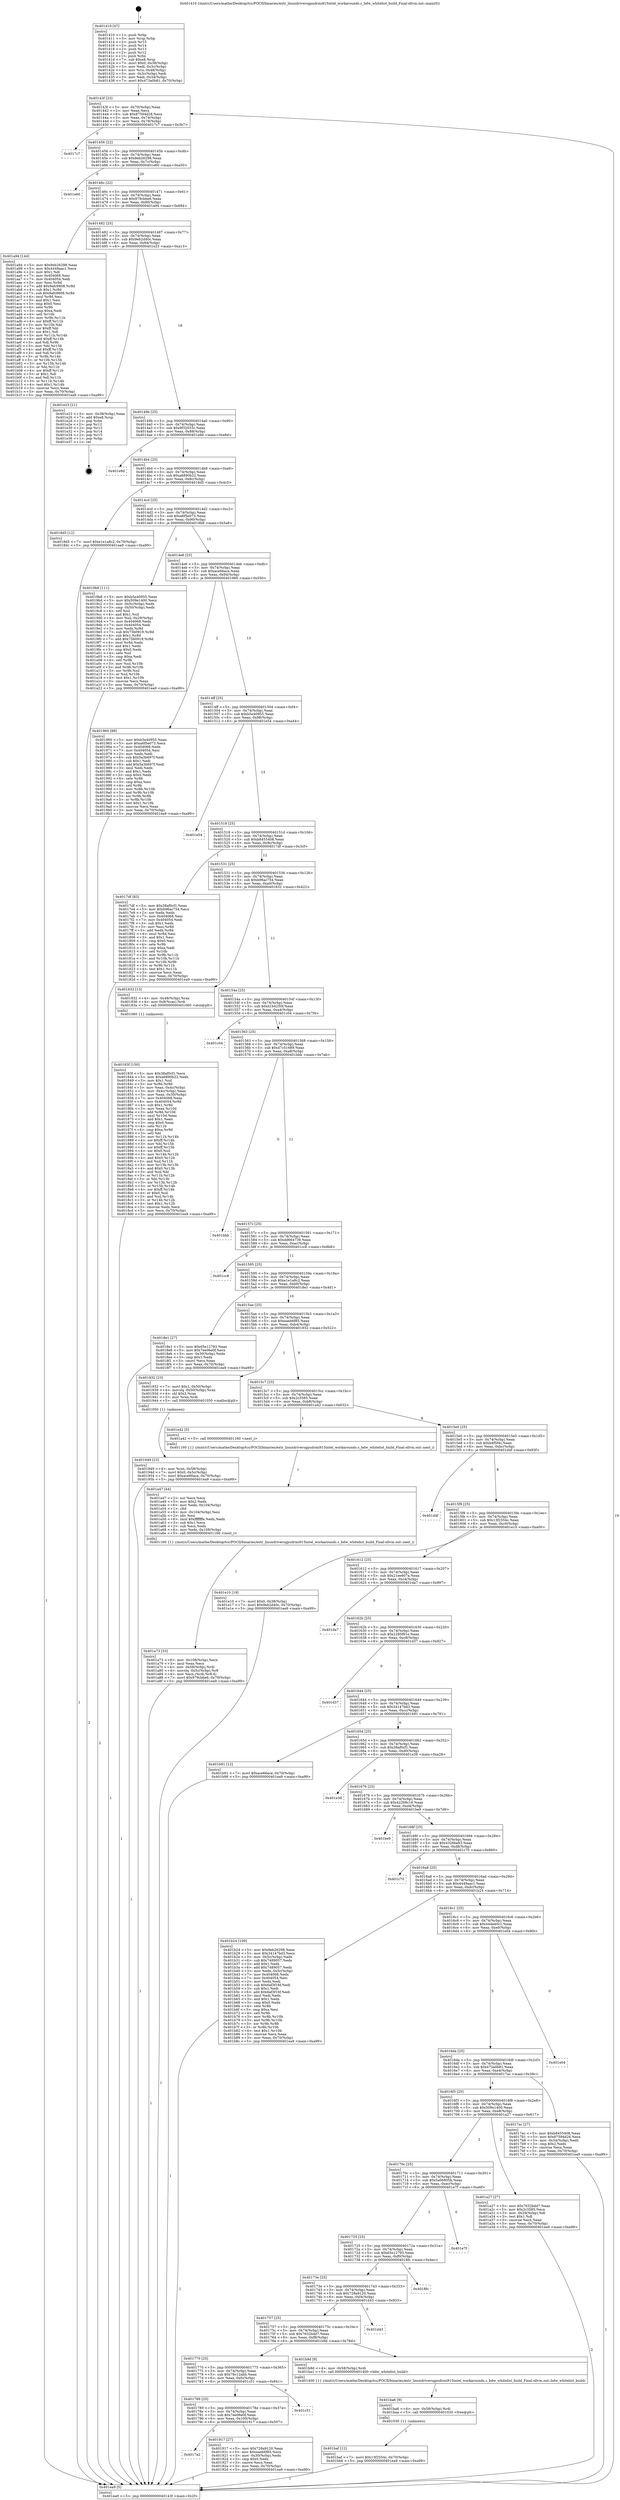 digraph "0x401410" {
  label = "0x401410 (/mnt/c/Users/mathe/Desktop/tcc/POCII/binaries/extr_linuxdriversgpudrmi915intel_workarounds.c_bdw_whitelist_build_Final-ollvm.out::main(0))"
  labelloc = "t"
  node[shape=record]

  Entry [label="",width=0.3,height=0.3,shape=circle,fillcolor=black,style=filled]
  "0x40143f" [label="{
     0x40143f [23]\l
     | [instrs]\l
     &nbsp;&nbsp;0x40143f \<+3\>: mov -0x70(%rbp),%eax\l
     &nbsp;&nbsp;0x401442 \<+2\>: mov %eax,%ecx\l
     &nbsp;&nbsp;0x401444 \<+6\>: sub $0x87594d28,%ecx\l
     &nbsp;&nbsp;0x40144a \<+3\>: mov %eax,-0x74(%rbp)\l
     &nbsp;&nbsp;0x40144d \<+3\>: mov %ecx,-0x78(%rbp)\l
     &nbsp;&nbsp;0x401450 \<+6\>: je 00000000004017c7 \<main+0x3b7\>\l
  }"]
  "0x4017c7" [label="{
     0x4017c7\l
  }", style=dashed]
  "0x401456" [label="{
     0x401456 [22]\l
     | [instrs]\l
     &nbsp;&nbsp;0x401456 \<+5\>: jmp 000000000040145b \<main+0x4b\>\l
     &nbsp;&nbsp;0x40145b \<+3\>: mov -0x74(%rbp),%eax\l
     &nbsp;&nbsp;0x40145e \<+5\>: sub $0x8eb26298,%eax\l
     &nbsp;&nbsp;0x401463 \<+3\>: mov %eax,-0x7c(%rbp)\l
     &nbsp;&nbsp;0x401466 \<+6\>: je 0000000000401e60 \<main+0xa50\>\l
  }"]
  Exit [label="",width=0.3,height=0.3,shape=circle,fillcolor=black,style=filled,peripheries=2]
  "0x401e60" [label="{
     0x401e60\l
  }", style=dashed]
  "0x40146c" [label="{
     0x40146c [22]\l
     | [instrs]\l
     &nbsp;&nbsp;0x40146c \<+5\>: jmp 0000000000401471 \<main+0x61\>\l
     &nbsp;&nbsp;0x401471 \<+3\>: mov -0x74(%rbp),%eax\l
     &nbsp;&nbsp;0x401474 \<+5\>: sub $0x979cbbe6,%eax\l
     &nbsp;&nbsp;0x401479 \<+3\>: mov %eax,-0x80(%rbp)\l
     &nbsp;&nbsp;0x40147c \<+6\>: je 0000000000401a94 \<main+0x684\>\l
  }"]
  "0x401baf" [label="{
     0x401baf [12]\l
     | [instrs]\l
     &nbsp;&nbsp;0x401baf \<+7\>: movl $0x13f2554c,-0x70(%rbp)\l
     &nbsp;&nbsp;0x401bb6 \<+5\>: jmp 0000000000401ea9 \<main+0xa99\>\l
  }"]
  "0x401a94" [label="{
     0x401a94 [144]\l
     | [instrs]\l
     &nbsp;&nbsp;0x401a94 \<+5\>: mov $0x8eb26298,%eax\l
     &nbsp;&nbsp;0x401a99 \<+5\>: mov $0x4449aac1,%ecx\l
     &nbsp;&nbsp;0x401a9e \<+2\>: mov $0x1,%dl\l
     &nbsp;&nbsp;0x401aa0 \<+7\>: mov 0x404068,%esi\l
     &nbsp;&nbsp;0x401aa7 \<+7\>: mov 0x404054,%edi\l
     &nbsp;&nbsp;0x401aae \<+3\>: mov %esi,%r8d\l
     &nbsp;&nbsp;0x401ab1 \<+7\>: add $0x9afc9808,%r8d\l
     &nbsp;&nbsp;0x401ab8 \<+4\>: sub $0x1,%r8d\l
     &nbsp;&nbsp;0x401abc \<+7\>: sub $0x9afc9808,%r8d\l
     &nbsp;&nbsp;0x401ac3 \<+4\>: imul %r8d,%esi\l
     &nbsp;&nbsp;0x401ac7 \<+3\>: and $0x1,%esi\l
     &nbsp;&nbsp;0x401aca \<+3\>: cmp $0x0,%esi\l
     &nbsp;&nbsp;0x401acd \<+4\>: sete %r9b\l
     &nbsp;&nbsp;0x401ad1 \<+3\>: cmp $0xa,%edi\l
     &nbsp;&nbsp;0x401ad4 \<+4\>: setl %r10b\l
     &nbsp;&nbsp;0x401ad8 \<+3\>: mov %r9b,%r11b\l
     &nbsp;&nbsp;0x401adb \<+4\>: xor $0xff,%r11b\l
     &nbsp;&nbsp;0x401adf \<+3\>: mov %r10b,%bl\l
     &nbsp;&nbsp;0x401ae2 \<+3\>: xor $0xff,%bl\l
     &nbsp;&nbsp;0x401ae5 \<+3\>: xor $0x1,%dl\l
     &nbsp;&nbsp;0x401ae8 \<+3\>: mov %r11b,%r14b\l
     &nbsp;&nbsp;0x401aeb \<+4\>: and $0xff,%r14b\l
     &nbsp;&nbsp;0x401aef \<+3\>: and %dl,%r9b\l
     &nbsp;&nbsp;0x401af2 \<+3\>: mov %bl,%r15b\l
     &nbsp;&nbsp;0x401af5 \<+4\>: and $0xff,%r15b\l
     &nbsp;&nbsp;0x401af9 \<+3\>: and %dl,%r10b\l
     &nbsp;&nbsp;0x401afc \<+3\>: or %r9b,%r14b\l
     &nbsp;&nbsp;0x401aff \<+3\>: or %r10b,%r15b\l
     &nbsp;&nbsp;0x401b02 \<+3\>: xor %r15b,%r14b\l
     &nbsp;&nbsp;0x401b05 \<+3\>: or %bl,%r11b\l
     &nbsp;&nbsp;0x401b08 \<+4\>: xor $0xff,%r11b\l
     &nbsp;&nbsp;0x401b0c \<+3\>: or $0x1,%dl\l
     &nbsp;&nbsp;0x401b0f \<+3\>: and %dl,%r11b\l
     &nbsp;&nbsp;0x401b12 \<+3\>: or %r11b,%r14b\l
     &nbsp;&nbsp;0x401b15 \<+4\>: test $0x1,%r14b\l
     &nbsp;&nbsp;0x401b19 \<+3\>: cmovne %ecx,%eax\l
     &nbsp;&nbsp;0x401b1c \<+3\>: mov %eax,-0x70(%rbp)\l
     &nbsp;&nbsp;0x401b1f \<+5\>: jmp 0000000000401ea9 \<main+0xa99\>\l
  }"]
  "0x401482" [label="{
     0x401482 [25]\l
     | [instrs]\l
     &nbsp;&nbsp;0x401482 \<+5\>: jmp 0000000000401487 \<main+0x77\>\l
     &nbsp;&nbsp;0x401487 \<+3\>: mov -0x74(%rbp),%eax\l
     &nbsp;&nbsp;0x40148a \<+5\>: sub $0x9eb2d40c,%eax\l
     &nbsp;&nbsp;0x40148f \<+6\>: mov %eax,-0x84(%rbp)\l
     &nbsp;&nbsp;0x401495 \<+6\>: je 0000000000401e23 \<main+0xa13\>\l
  }"]
  "0x401ba6" [label="{
     0x401ba6 [9]\l
     | [instrs]\l
     &nbsp;&nbsp;0x401ba6 \<+4\>: mov -0x58(%rbp),%rdi\l
     &nbsp;&nbsp;0x401baa \<+5\>: call 0000000000401030 \<free@plt\>\l
     | [calls]\l
     &nbsp;&nbsp;0x401030 \{1\} (unknown)\l
  }"]
  "0x401e23" [label="{
     0x401e23 [21]\l
     | [instrs]\l
     &nbsp;&nbsp;0x401e23 \<+3\>: mov -0x38(%rbp),%eax\l
     &nbsp;&nbsp;0x401e26 \<+7\>: add $0xe8,%rsp\l
     &nbsp;&nbsp;0x401e2d \<+1\>: pop %rbx\l
     &nbsp;&nbsp;0x401e2e \<+2\>: pop %r12\l
     &nbsp;&nbsp;0x401e30 \<+2\>: pop %r13\l
     &nbsp;&nbsp;0x401e32 \<+2\>: pop %r14\l
     &nbsp;&nbsp;0x401e34 \<+2\>: pop %r15\l
     &nbsp;&nbsp;0x401e36 \<+1\>: pop %rbp\l
     &nbsp;&nbsp;0x401e37 \<+1\>: ret\l
  }"]
  "0x40149b" [label="{
     0x40149b [25]\l
     | [instrs]\l
     &nbsp;&nbsp;0x40149b \<+5\>: jmp 00000000004014a0 \<main+0x90\>\l
     &nbsp;&nbsp;0x4014a0 \<+3\>: mov -0x74(%rbp),%eax\l
     &nbsp;&nbsp;0x4014a3 \<+5\>: sub $0x9f32033c,%eax\l
     &nbsp;&nbsp;0x4014a8 \<+6\>: mov %eax,-0x88(%rbp)\l
     &nbsp;&nbsp;0x4014ae \<+6\>: je 0000000000401e9d \<main+0xa8d\>\l
  }"]
  "0x401a73" [label="{
     0x401a73 [33]\l
     | [instrs]\l
     &nbsp;&nbsp;0x401a73 \<+6\>: mov -0x108(%rbp),%ecx\l
     &nbsp;&nbsp;0x401a79 \<+3\>: imul %eax,%ecx\l
     &nbsp;&nbsp;0x401a7c \<+4\>: mov -0x58(%rbp),%rdi\l
     &nbsp;&nbsp;0x401a80 \<+4\>: movslq -0x5c(%rbp),%r8\l
     &nbsp;&nbsp;0x401a84 \<+4\>: mov %ecx,(%rdi,%r8,4)\l
     &nbsp;&nbsp;0x401a88 \<+7\>: movl $0x979cbbe6,-0x70(%rbp)\l
     &nbsp;&nbsp;0x401a8f \<+5\>: jmp 0000000000401ea9 \<main+0xa99\>\l
  }"]
  "0x401e9d" [label="{
     0x401e9d\l
  }", style=dashed]
  "0x4014b4" [label="{
     0x4014b4 [25]\l
     | [instrs]\l
     &nbsp;&nbsp;0x4014b4 \<+5\>: jmp 00000000004014b9 \<main+0xa9\>\l
     &nbsp;&nbsp;0x4014b9 \<+3\>: mov -0x74(%rbp),%eax\l
     &nbsp;&nbsp;0x4014bc \<+5\>: sub $0xa6890b22,%eax\l
     &nbsp;&nbsp;0x4014c1 \<+6\>: mov %eax,-0x8c(%rbp)\l
     &nbsp;&nbsp;0x4014c7 \<+6\>: je 00000000004018d5 \<main+0x4c5\>\l
  }"]
  "0x401a47" [label="{
     0x401a47 [44]\l
     | [instrs]\l
     &nbsp;&nbsp;0x401a47 \<+2\>: xor %ecx,%ecx\l
     &nbsp;&nbsp;0x401a49 \<+5\>: mov $0x2,%edx\l
     &nbsp;&nbsp;0x401a4e \<+6\>: mov %edx,-0x104(%rbp)\l
     &nbsp;&nbsp;0x401a54 \<+1\>: cltd\l
     &nbsp;&nbsp;0x401a55 \<+6\>: mov -0x104(%rbp),%esi\l
     &nbsp;&nbsp;0x401a5b \<+2\>: idiv %esi\l
     &nbsp;&nbsp;0x401a5d \<+6\>: imul $0xfffffffe,%edx,%edx\l
     &nbsp;&nbsp;0x401a63 \<+3\>: sub $0x1,%ecx\l
     &nbsp;&nbsp;0x401a66 \<+2\>: sub %ecx,%edx\l
     &nbsp;&nbsp;0x401a68 \<+6\>: mov %edx,-0x108(%rbp)\l
     &nbsp;&nbsp;0x401a6e \<+5\>: call 0000000000401160 \<next_i\>\l
     | [calls]\l
     &nbsp;&nbsp;0x401160 \{1\} (/mnt/c/Users/mathe/Desktop/tcc/POCII/binaries/extr_linuxdriversgpudrmi915intel_workarounds.c_bdw_whitelist_build_Final-ollvm.out::next_i)\l
  }"]
  "0x4018d5" [label="{
     0x4018d5 [12]\l
     | [instrs]\l
     &nbsp;&nbsp;0x4018d5 \<+7\>: movl $0xe1e1a8c2,-0x70(%rbp)\l
     &nbsp;&nbsp;0x4018dc \<+5\>: jmp 0000000000401ea9 \<main+0xa99\>\l
  }"]
  "0x4014cd" [label="{
     0x4014cd [25]\l
     | [instrs]\l
     &nbsp;&nbsp;0x4014cd \<+5\>: jmp 00000000004014d2 \<main+0xc2\>\l
     &nbsp;&nbsp;0x4014d2 \<+3\>: mov -0x74(%rbp),%eax\l
     &nbsp;&nbsp;0x4014d5 \<+5\>: sub $0xa6f5e073,%eax\l
     &nbsp;&nbsp;0x4014da \<+6\>: mov %eax,-0x90(%rbp)\l
     &nbsp;&nbsp;0x4014e0 \<+6\>: je 00000000004019b8 \<main+0x5a8\>\l
  }"]
  "0x401949" [label="{
     0x401949 [23]\l
     | [instrs]\l
     &nbsp;&nbsp;0x401949 \<+4\>: mov %rax,-0x58(%rbp)\l
     &nbsp;&nbsp;0x40194d \<+7\>: movl $0x0,-0x5c(%rbp)\l
     &nbsp;&nbsp;0x401954 \<+7\>: movl $0xace66ace,-0x70(%rbp)\l
     &nbsp;&nbsp;0x40195b \<+5\>: jmp 0000000000401ea9 \<main+0xa99\>\l
  }"]
  "0x4019b8" [label="{
     0x4019b8 [111]\l
     | [instrs]\l
     &nbsp;&nbsp;0x4019b8 \<+5\>: mov $0xb5e40955,%eax\l
     &nbsp;&nbsp;0x4019bd \<+5\>: mov $0x509e1400,%ecx\l
     &nbsp;&nbsp;0x4019c2 \<+3\>: mov -0x5c(%rbp),%edx\l
     &nbsp;&nbsp;0x4019c5 \<+3\>: cmp -0x50(%rbp),%edx\l
     &nbsp;&nbsp;0x4019c8 \<+4\>: setl %sil\l
     &nbsp;&nbsp;0x4019cc \<+4\>: and $0x1,%sil\l
     &nbsp;&nbsp;0x4019d0 \<+4\>: mov %sil,-0x29(%rbp)\l
     &nbsp;&nbsp;0x4019d4 \<+7\>: mov 0x404068,%edx\l
     &nbsp;&nbsp;0x4019db \<+7\>: mov 0x404054,%edi\l
     &nbsp;&nbsp;0x4019e2 \<+3\>: mov %edx,%r8d\l
     &nbsp;&nbsp;0x4019e5 \<+7\>: sub $0x75b0919,%r8d\l
     &nbsp;&nbsp;0x4019ec \<+4\>: sub $0x1,%r8d\l
     &nbsp;&nbsp;0x4019f0 \<+7\>: add $0x75b0919,%r8d\l
     &nbsp;&nbsp;0x4019f7 \<+4\>: imul %r8d,%edx\l
     &nbsp;&nbsp;0x4019fb \<+3\>: and $0x1,%edx\l
     &nbsp;&nbsp;0x4019fe \<+3\>: cmp $0x0,%edx\l
     &nbsp;&nbsp;0x401a01 \<+4\>: sete %sil\l
     &nbsp;&nbsp;0x401a05 \<+3\>: cmp $0xa,%edi\l
     &nbsp;&nbsp;0x401a08 \<+4\>: setl %r9b\l
     &nbsp;&nbsp;0x401a0c \<+3\>: mov %sil,%r10b\l
     &nbsp;&nbsp;0x401a0f \<+3\>: and %r9b,%r10b\l
     &nbsp;&nbsp;0x401a12 \<+3\>: xor %r9b,%sil\l
     &nbsp;&nbsp;0x401a15 \<+3\>: or %sil,%r10b\l
     &nbsp;&nbsp;0x401a18 \<+4\>: test $0x1,%r10b\l
     &nbsp;&nbsp;0x401a1c \<+3\>: cmovne %ecx,%eax\l
     &nbsp;&nbsp;0x401a1f \<+3\>: mov %eax,-0x70(%rbp)\l
     &nbsp;&nbsp;0x401a22 \<+5\>: jmp 0000000000401ea9 \<main+0xa99\>\l
  }"]
  "0x4014e6" [label="{
     0x4014e6 [25]\l
     | [instrs]\l
     &nbsp;&nbsp;0x4014e6 \<+5\>: jmp 00000000004014eb \<main+0xdb\>\l
     &nbsp;&nbsp;0x4014eb \<+3\>: mov -0x74(%rbp),%eax\l
     &nbsp;&nbsp;0x4014ee \<+5\>: sub $0xace66ace,%eax\l
     &nbsp;&nbsp;0x4014f3 \<+6\>: mov %eax,-0x94(%rbp)\l
     &nbsp;&nbsp;0x4014f9 \<+6\>: je 0000000000401960 \<main+0x550\>\l
  }"]
  "0x4017a2" [label="{
     0x4017a2\l
  }", style=dashed]
  "0x401960" [label="{
     0x401960 [88]\l
     | [instrs]\l
     &nbsp;&nbsp;0x401960 \<+5\>: mov $0xb5e40955,%eax\l
     &nbsp;&nbsp;0x401965 \<+5\>: mov $0xa6f5e073,%ecx\l
     &nbsp;&nbsp;0x40196a \<+7\>: mov 0x404068,%edx\l
     &nbsp;&nbsp;0x401971 \<+7\>: mov 0x404054,%esi\l
     &nbsp;&nbsp;0x401978 \<+2\>: mov %edx,%edi\l
     &nbsp;&nbsp;0x40197a \<+6\>: sub $0x5a3b697f,%edi\l
     &nbsp;&nbsp;0x401980 \<+3\>: sub $0x1,%edi\l
     &nbsp;&nbsp;0x401983 \<+6\>: add $0x5a3b697f,%edi\l
     &nbsp;&nbsp;0x401989 \<+3\>: imul %edi,%edx\l
     &nbsp;&nbsp;0x40198c \<+3\>: and $0x1,%edx\l
     &nbsp;&nbsp;0x40198f \<+3\>: cmp $0x0,%edx\l
     &nbsp;&nbsp;0x401992 \<+4\>: sete %r8b\l
     &nbsp;&nbsp;0x401996 \<+3\>: cmp $0xa,%esi\l
     &nbsp;&nbsp;0x401999 \<+4\>: setl %r9b\l
     &nbsp;&nbsp;0x40199d \<+3\>: mov %r8b,%r10b\l
     &nbsp;&nbsp;0x4019a0 \<+3\>: and %r9b,%r10b\l
     &nbsp;&nbsp;0x4019a3 \<+3\>: xor %r9b,%r8b\l
     &nbsp;&nbsp;0x4019a6 \<+3\>: or %r8b,%r10b\l
     &nbsp;&nbsp;0x4019a9 \<+4\>: test $0x1,%r10b\l
     &nbsp;&nbsp;0x4019ad \<+3\>: cmovne %ecx,%eax\l
     &nbsp;&nbsp;0x4019b0 \<+3\>: mov %eax,-0x70(%rbp)\l
     &nbsp;&nbsp;0x4019b3 \<+5\>: jmp 0000000000401ea9 \<main+0xa99\>\l
  }"]
  "0x4014ff" [label="{
     0x4014ff [25]\l
     | [instrs]\l
     &nbsp;&nbsp;0x4014ff \<+5\>: jmp 0000000000401504 \<main+0xf4\>\l
     &nbsp;&nbsp;0x401504 \<+3\>: mov -0x74(%rbp),%eax\l
     &nbsp;&nbsp;0x401507 \<+5\>: sub $0xb5e40955,%eax\l
     &nbsp;&nbsp;0x40150c \<+6\>: mov %eax,-0x98(%rbp)\l
     &nbsp;&nbsp;0x401512 \<+6\>: je 0000000000401e54 \<main+0xa44\>\l
  }"]
  "0x401917" [label="{
     0x401917 [27]\l
     | [instrs]\l
     &nbsp;&nbsp;0x401917 \<+5\>: mov $0x728a9120,%eax\l
     &nbsp;&nbsp;0x40191c \<+5\>: mov $0xeaeb6f85,%ecx\l
     &nbsp;&nbsp;0x401921 \<+3\>: mov -0x30(%rbp),%edx\l
     &nbsp;&nbsp;0x401924 \<+3\>: cmp $0x0,%edx\l
     &nbsp;&nbsp;0x401927 \<+3\>: cmove %ecx,%eax\l
     &nbsp;&nbsp;0x40192a \<+3\>: mov %eax,-0x70(%rbp)\l
     &nbsp;&nbsp;0x40192d \<+5\>: jmp 0000000000401ea9 \<main+0xa99\>\l
  }"]
  "0x401e54" [label="{
     0x401e54\l
  }", style=dashed]
  "0x401518" [label="{
     0x401518 [25]\l
     | [instrs]\l
     &nbsp;&nbsp;0x401518 \<+5\>: jmp 000000000040151d \<main+0x10d\>\l
     &nbsp;&nbsp;0x40151d \<+3\>: mov -0x74(%rbp),%eax\l
     &nbsp;&nbsp;0x401520 \<+5\>: sub $0xb8455408,%eax\l
     &nbsp;&nbsp;0x401525 \<+6\>: mov %eax,-0x9c(%rbp)\l
     &nbsp;&nbsp;0x40152b \<+6\>: je 00000000004017df \<main+0x3cf\>\l
  }"]
  "0x401789" [label="{
     0x401789 [25]\l
     | [instrs]\l
     &nbsp;&nbsp;0x401789 \<+5\>: jmp 000000000040178e \<main+0x37e\>\l
     &nbsp;&nbsp;0x40178e \<+3\>: mov -0x74(%rbp),%eax\l
     &nbsp;&nbsp;0x401791 \<+5\>: sub $0x7ee06e0f,%eax\l
     &nbsp;&nbsp;0x401796 \<+6\>: mov %eax,-0x100(%rbp)\l
     &nbsp;&nbsp;0x40179c \<+6\>: je 0000000000401917 \<main+0x507\>\l
  }"]
  "0x4017df" [label="{
     0x4017df [83]\l
     | [instrs]\l
     &nbsp;&nbsp;0x4017df \<+5\>: mov $0x38af0cf1,%eax\l
     &nbsp;&nbsp;0x4017e4 \<+5\>: mov $0xb96ac754,%ecx\l
     &nbsp;&nbsp;0x4017e9 \<+2\>: xor %edx,%edx\l
     &nbsp;&nbsp;0x4017eb \<+7\>: mov 0x404068,%esi\l
     &nbsp;&nbsp;0x4017f2 \<+7\>: mov 0x404054,%edi\l
     &nbsp;&nbsp;0x4017f9 \<+3\>: sub $0x1,%edx\l
     &nbsp;&nbsp;0x4017fc \<+3\>: mov %esi,%r8d\l
     &nbsp;&nbsp;0x4017ff \<+3\>: add %edx,%r8d\l
     &nbsp;&nbsp;0x401802 \<+4\>: imul %r8d,%esi\l
     &nbsp;&nbsp;0x401806 \<+3\>: and $0x1,%esi\l
     &nbsp;&nbsp;0x401809 \<+3\>: cmp $0x0,%esi\l
     &nbsp;&nbsp;0x40180c \<+4\>: sete %r9b\l
     &nbsp;&nbsp;0x401810 \<+3\>: cmp $0xa,%edi\l
     &nbsp;&nbsp;0x401813 \<+4\>: setl %r10b\l
     &nbsp;&nbsp;0x401817 \<+3\>: mov %r9b,%r11b\l
     &nbsp;&nbsp;0x40181a \<+3\>: and %r10b,%r11b\l
     &nbsp;&nbsp;0x40181d \<+3\>: xor %r10b,%r9b\l
     &nbsp;&nbsp;0x401820 \<+3\>: or %r9b,%r11b\l
     &nbsp;&nbsp;0x401823 \<+4\>: test $0x1,%r11b\l
     &nbsp;&nbsp;0x401827 \<+3\>: cmovne %ecx,%eax\l
     &nbsp;&nbsp;0x40182a \<+3\>: mov %eax,-0x70(%rbp)\l
     &nbsp;&nbsp;0x40182d \<+5\>: jmp 0000000000401ea9 \<main+0xa99\>\l
  }"]
  "0x401531" [label="{
     0x401531 [25]\l
     | [instrs]\l
     &nbsp;&nbsp;0x401531 \<+5\>: jmp 0000000000401536 \<main+0x126\>\l
     &nbsp;&nbsp;0x401536 \<+3\>: mov -0x74(%rbp),%eax\l
     &nbsp;&nbsp;0x401539 \<+5\>: sub $0xb96ac754,%eax\l
     &nbsp;&nbsp;0x40153e \<+6\>: mov %eax,-0xa0(%rbp)\l
     &nbsp;&nbsp;0x401544 \<+6\>: je 0000000000401832 \<main+0x422\>\l
  }"]
  "0x401c51" [label="{
     0x401c51\l
  }", style=dashed]
  "0x401832" [label="{
     0x401832 [13]\l
     | [instrs]\l
     &nbsp;&nbsp;0x401832 \<+4\>: mov -0x48(%rbp),%rax\l
     &nbsp;&nbsp;0x401836 \<+4\>: mov 0x8(%rax),%rdi\l
     &nbsp;&nbsp;0x40183a \<+5\>: call 0000000000401060 \<atoi@plt\>\l
     | [calls]\l
     &nbsp;&nbsp;0x401060 \{1\} (unknown)\l
  }"]
  "0x40154a" [label="{
     0x40154a [25]\l
     | [instrs]\l
     &nbsp;&nbsp;0x40154a \<+5\>: jmp 000000000040154f \<main+0x13f\>\l
     &nbsp;&nbsp;0x40154f \<+3\>: mov -0x74(%rbp),%eax\l
     &nbsp;&nbsp;0x401552 \<+5\>: sub $0xd1b4250f,%eax\l
     &nbsp;&nbsp;0x401557 \<+6\>: mov %eax,-0xa4(%rbp)\l
     &nbsp;&nbsp;0x40155d \<+6\>: je 0000000000401c04 \<main+0x7f4\>\l
  }"]
  "0x401770" [label="{
     0x401770 [25]\l
     | [instrs]\l
     &nbsp;&nbsp;0x401770 \<+5\>: jmp 0000000000401775 \<main+0x365\>\l
     &nbsp;&nbsp;0x401775 \<+3\>: mov -0x74(%rbp),%eax\l
     &nbsp;&nbsp;0x401778 \<+5\>: sub $0x78c12abb,%eax\l
     &nbsp;&nbsp;0x40177d \<+6\>: mov %eax,-0xfc(%rbp)\l
     &nbsp;&nbsp;0x401783 \<+6\>: je 0000000000401c51 \<main+0x841\>\l
  }"]
  "0x401c04" [label="{
     0x401c04\l
  }", style=dashed]
  "0x401563" [label="{
     0x401563 [25]\l
     | [instrs]\l
     &nbsp;&nbsp;0x401563 \<+5\>: jmp 0000000000401568 \<main+0x158\>\l
     &nbsp;&nbsp;0x401568 \<+3\>: mov -0x74(%rbp),%eax\l
     &nbsp;&nbsp;0x40156b \<+5\>: sub $0xd7c51689,%eax\l
     &nbsp;&nbsp;0x401570 \<+6\>: mov %eax,-0xa8(%rbp)\l
     &nbsp;&nbsp;0x401576 \<+6\>: je 0000000000401bbb \<main+0x7ab\>\l
  }"]
  "0x401b9d" [label="{
     0x401b9d [9]\l
     | [instrs]\l
     &nbsp;&nbsp;0x401b9d \<+4\>: mov -0x58(%rbp),%rdi\l
     &nbsp;&nbsp;0x401ba1 \<+5\>: call 0000000000401400 \<bdw_whitelist_build\>\l
     | [calls]\l
     &nbsp;&nbsp;0x401400 \{1\} (/mnt/c/Users/mathe/Desktop/tcc/POCII/binaries/extr_linuxdriversgpudrmi915intel_workarounds.c_bdw_whitelist_build_Final-ollvm.out::bdw_whitelist_build)\l
  }"]
  "0x401bbb" [label="{
     0x401bbb\l
  }", style=dashed]
  "0x40157c" [label="{
     0x40157c [25]\l
     | [instrs]\l
     &nbsp;&nbsp;0x40157c \<+5\>: jmp 0000000000401581 \<main+0x171\>\l
     &nbsp;&nbsp;0x401581 \<+3\>: mov -0x74(%rbp),%eax\l
     &nbsp;&nbsp;0x401584 \<+5\>: sub $0xdd664739,%eax\l
     &nbsp;&nbsp;0x401589 \<+6\>: mov %eax,-0xac(%rbp)\l
     &nbsp;&nbsp;0x40158f \<+6\>: je 0000000000401cc8 \<main+0x8b8\>\l
  }"]
  "0x401757" [label="{
     0x401757 [25]\l
     | [instrs]\l
     &nbsp;&nbsp;0x401757 \<+5\>: jmp 000000000040175c \<main+0x34c\>\l
     &nbsp;&nbsp;0x40175c \<+3\>: mov -0x74(%rbp),%eax\l
     &nbsp;&nbsp;0x40175f \<+5\>: sub $0x7632bdd7,%eax\l
     &nbsp;&nbsp;0x401764 \<+6\>: mov %eax,-0xf8(%rbp)\l
     &nbsp;&nbsp;0x40176a \<+6\>: je 0000000000401b9d \<main+0x78d\>\l
  }"]
  "0x401cc8" [label="{
     0x401cc8\l
  }", style=dashed]
  "0x401595" [label="{
     0x401595 [25]\l
     | [instrs]\l
     &nbsp;&nbsp;0x401595 \<+5\>: jmp 000000000040159a \<main+0x18a\>\l
     &nbsp;&nbsp;0x40159a \<+3\>: mov -0x74(%rbp),%eax\l
     &nbsp;&nbsp;0x40159d \<+5\>: sub $0xe1e1a8c2,%eax\l
     &nbsp;&nbsp;0x4015a2 \<+6\>: mov %eax,-0xb0(%rbp)\l
     &nbsp;&nbsp;0x4015a8 \<+6\>: je 00000000004018e1 \<main+0x4d1\>\l
  }"]
  "0x401d43" [label="{
     0x401d43\l
  }", style=dashed]
  "0x4018e1" [label="{
     0x4018e1 [27]\l
     | [instrs]\l
     &nbsp;&nbsp;0x4018e1 \<+5\>: mov $0x65e12793,%eax\l
     &nbsp;&nbsp;0x4018e6 \<+5\>: mov $0x7ee06e0f,%ecx\l
     &nbsp;&nbsp;0x4018eb \<+3\>: mov -0x30(%rbp),%edx\l
     &nbsp;&nbsp;0x4018ee \<+3\>: cmp $0x1,%edx\l
     &nbsp;&nbsp;0x4018f1 \<+3\>: cmovl %ecx,%eax\l
     &nbsp;&nbsp;0x4018f4 \<+3\>: mov %eax,-0x70(%rbp)\l
     &nbsp;&nbsp;0x4018f7 \<+5\>: jmp 0000000000401ea9 \<main+0xa99\>\l
  }"]
  "0x4015ae" [label="{
     0x4015ae [25]\l
     | [instrs]\l
     &nbsp;&nbsp;0x4015ae \<+5\>: jmp 00000000004015b3 \<main+0x1a3\>\l
     &nbsp;&nbsp;0x4015b3 \<+3\>: mov -0x74(%rbp),%eax\l
     &nbsp;&nbsp;0x4015b6 \<+5\>: sub $0xeaeb6f85,%eax\l
     &nbsp;&nbsp;0x4015bb \<+6\>: mov %eax,-0xb4(%rbp)\l
     &nbsp;&nbsp;0x4015c1 \<+6\>: je 0000000000401932 \<main+0x522\>\l
  }"]
  "0x40173e" [label="{
     0x40173e [25]\l
     | [instrs]\l
     &nbsp;&nbsp;0x40173e \<+5\>: jmp 0000000000401743 \<main+0x333\>\l
     &nbsp;&nbsp;0x401743 \<+3\>: mov -0x74(%rbp),%eax\l
     &nbsp;&nbsp;0x401746 \<+5\>: sub $0x728a9120,%eax\l
     &nbsp;&nbsp;0x40174b \<+6\>: mov %eax,-0xf4(%rbp)\l
     &nbsp;&nbsp;0x401751 \<+6\>: je 0000000000401d43 \<main+0x933\>\l
  }"]
  "0x401932" [label="{
     0x401932 [23]\l
     | [instrs]\l
     &nbsp;&nbsp;0x401932 \<+7\>: movl $0x1,-0x50(%rbp)\l
     &nbsp;&nbsp;0x401939 \<+4\>: movslq -0x50(%rbp),%rax\l
     &nbsp;&nbsp;0x40193d \<+4\>: shl $0x2,%rax\l
     &nbsp;&nbsp;0x401941 \<+3\>: mov %rax,%rdi\l
     &nbsp;&nbsp;0x401944 \<+5\>: call 0000000000401050 \<malloc@plt\>\l
     | [calls]\l
     &nbsp;&nbsp;0x401050 \{1\} (unknown)\l
  }"]
  "0x4015c7" [label="{
     0x4015c7 [25]\l
     | [instrs]\l
     &nbsp;&nbsp;0x4015c7 \<+5\>: jmp 00000000004015cc \<main+0x1bc\>\l
     &nbsp;&nbsp;0x4015cc \<+3\>: mov -0x74(%rbp),%eax\l
     &nbsp;&nbsp;0x4015cf \<+5\>: sub $0x2c3585,%eax\l
     &nbsp;&nbsp;0x4015d4 \<+6\>: mov %eax,-0xb8(%rbp)\l
     &nbsp;&nbsp;0x4015da \<+6\>: je 0000000000401a42 \<main+0x632\>\l
  }"]
  "0x4018fc" [label="{
     0x4018fc\l
  }", style=dashed]
  "0x401a42" [label="{
     0x401a42 [5]\l
     | [instrs]\l
     &nbsp;&nbsp;0x401a42 \<+5\>: call 0000000000401160 \<next_i\>\l
     | [calls]\l
     &nbsp;&nbsp;0x401160 \{1\} (/mnt/c/Users/mathe/Desktop/tcc/POCII/binaries/extr_linuxdriversgpudrmi915intel_workarounds.c_bdw_whitelist_build_Final-ollvm.out::next_i)\l
  }"]
  "0x4015e0" [label="{
     0x4015e0 [25]\l
     | [instrs]\l
     &nbsp;&nbsp;0x4015e0 \<+5\>: jmp 00000000004015e5 \<main+0x1d5\>\l
     &nbsp;&nbsp;0x4015e5 \<+3\>: mov -0x74(%rbp),%eax\l
     &nbsp;&nbsp;0x4015e8 \<+5\>: sub $0xb4f5f4c,%eax\l
     &nbsp;&nbsp;0x4015ed \<+6\>: mov %eax,-0xbc(%rbp)\l
     &nbsp;&nbsp;0x4015f3 \<+6\>: je 0000000000401d4f \<main+0x93f\>\l
  }"]
  "0x401725" [label="{
     0x401725 [25]\l
     | [instrs]\l
     &nbsp;&nbsp;0x401725 \<+5\>: jmp 000000000040172a \<main+0x31a\>\l
     &nbsp;&nbsp;0x40172a \<+3\>: mov -0x74(%rbp),%eax\l
     &nbsp;&nbsp;0x40172d \<+5\>: sub $0x65e12793,%eax\l
     &nbsp;&nbsp;0x401732 \<+6\>: mov %eax,-0xf0(%rbp)\l
     &nbsp;&nbsp;0x401738 \<+6\>: je 00000000004018fc \<main+0x4ec\>\l
  }"]
  "0x401d4f" [label="{
     0x401d4f\l
  }", style=dashed]
  "0x4015f9" [label="{
     0x4015f9 [25]\l
     | [instrs]\l
     &nbsp;&nbsp;0x4015f9 \<+5\>: jmp 00000000004015fe \<main+0x1ee\>\l
     &nbsp;&nbsp;0x4015fe \<+3\>: mov -0x74(%rbp),%eax\l
     &nbsp;&nbsp;0x401601 \<+5\>: sub $0x13f2554c,%eax\l
     &nbsp;&nbsp;0x401606 \<+6\>: mov %eax,-0xc0(%rbp)\l
     &nbsp;&nbsp;0x40160c \<+6\>: je 0000000000401e10 \<main+0xa00\>\l
  }"]
  "0x401e7f" [label="{
     0x401e7f\l
  }", style=dashed]
  "0x401e10" [label="{
     0x401e10 [19]\l
     | [instrs]\l
     &nbsp;&nbsp;0x401e10 \<+7\>: movl $0x0,-0x38(%rbp)\l
     &nbsp;&nbsp;0x401e17 \<+7\>: movl $0x9eb2d40c,-0x70(%rbp)\l
     &nbsp;&nbsp;0x401e1e \<+5\>: jmp 0000000000401ea9 \<main+0xa99\>\l
  }"]
  "0x401612" [label="{
     0x401612 [25]\l
     | [instrs]\l
     &nbsp;&nbsp;0x401612 \<+5\>: jmp 0000000000401617 \<main+0x207\>\l
     &nbsp;&nbsp;0x401617 \<+3\>: mov -0x74(%rbp),%eax\l
     &nbsp;&nbsp;0x40161a \<+5\>: sub $0x21ee907a,%eax\l
     &nbsp;&nbsp;0x40161f \<+6\>: mov %eax,-0xc4(%rbp)\l
     &nbsp;&nbsp;0x401625 \<+6\>: je 0000000000401da7 \<main+0x997\>\l
  }"]
  "0x40170c" [label="{
     0x40170c [25]\l
     | [instrs]\l
     &nbsp;&nbsp;0x40170c \<+5\>: jmp 0000000000401711 \<main+0x301\>\l
     &nbsp;&nbsp;0x401711 \<+3\>: mov -0x74(%rbp),%eax\l
     &nbsp;&nbsp;0x401714 \<+5\>: sub $0x5a06805b,%eax\l
     &nbsp;&nbsp;0x401719 \<+6\>: mov %eax,-0xec(%rbp)\l
     &nbsp;&nbsp;0x40171f \<+6\>: je 0000000000401e7f \<main+0xa6f\>\l
  }"]
  "0x401da7" [label="{
     0x401da7\l
  }", style=dashed]
  "0x40162b" [label="{
     0x40162b [25]\l
     | [instrs]\l
     &nbsp;&nbsp;0x40162b \<+5\>: jmp 0000000000401630 \<main+0x220\>\l
     &nbsp;&nbsp;0x401630 \<+3\>: mov -0x74(%rbp),%eax\l
     &nbsp;&nbsp;0x401633 \<+5\>: sub $0x2285f91e,%eax\l
     &nbsp;&nbsp;0x401638 \<+6\>: mov %eax,-0xc8(%rbp)\l
     &nbsp;&nbsp;0x40163e \<+6\>: je 0000000000401d37 \<main+0x927\>\l
  }"]
  "0x401a27" [label="{
     0x401a27 [27]\l
     | [instrs]\l
     &nbsp;&nbsp;0x401a27 \<+5\>: mov $0x7632bdd7,%eax\l
     &nbsp;&nbsp;0x401a2c \<+5\>: mov $0x2c3585,%ecx\l
     &nbsp;&nbsp;0x401a31 \<+3\>: mov -0x29(%rbp),%dl\l
     &nbsp;&nbsp;0x401a34 \<+3\>: test $0x1,%dl\l
     &nbsp;&nbsp;0x401a37 \<+3\>: cmovne %ecx,%eax\l
     &nbsp;&nbsp;0x401a3a \<+3\>: mov %eax,-0x70(%rbp)\l
     &nbsp;&nbsp;0x401a3d \<+5\>: jmp 0000000000401ea9 \<main+0xa99\>\l
  }"]
  "0x401d37" [label="{
     0x401d37\l
  }", style=dashed]
  "0x401644" [label="{
     0x401644 [25]\l
     | [instrs]\l
     &nbsp;&nbsp;0x401644 \<+5\>: jmp 0000000000401649 \<main+0x239\>\l
     &nbsp;&nbsp;0x401649 \<+3\>: mov -0x74(%rbp),%eax\l
     &nbsp;&nbsp;0x40164c \<+5\>: sub $0x34147bd3,%eax\l
     &nbsp;&nbsp;0x401651 \<+6\>: mov %eax,-0xcc(%rbp)\l
     &nbsp;&nbsp;0x401657 \<+6\>: je 0000000000401b91 \<main+0x781\>\l
  }"]
  "0x40183f" [label="{
     0x40183f [150]\l
     | [instrs]\l
     &nbsp;&nbsp;0x40183f \<+5\>: mov $0x38af0cf1,%ecx\l
     &nbsp;&nbsp;0x401844 \<+5\>: mov $0xa6890b22,%edx\l
     &nbsp;&nbsp;0x401849 \<+3\>: mov $0x1,%sil\l
     &nbsp;&nbsp;0x40184c \<+3\>: xor %r8d,%r8d\l
     &nbsp;&nbsp;0x40184f \<+3\>: mov %eax,-0x4c(%rbp)\l
     &nbsp;&nbsp;0x401852 \<+3\>: mov -0x4c(%rbp),%eax\l
     &nbsp;&nbsp;0x401855 \<+3\>: mov %eax,-0x30(%rbp)\l
     &nbsp;&nbsp;0x401858 \<+7\>: mov 0x404068,%eax\l
     &nbsp;&nbsp;0x40185f \<+8\>: mov 0x404054,%r9d\l
     &nbsp;&nbsp;0x401867 \<+4\>: sub $0x1,%r8d\l
     &nbsp;&nbsp;0x40186b \<+3\>: mov %eax,%r10d\l
     &nbsp;&nbsp;0x40186e \<+3\>: add %r8d,%r10d\l
     &nbsp;&nbsp;0x401871 \<+4\>: imul %r10d,%eax\l
     &nbsp;&nbsp;0x401875 \<+3\>: and $0x1,%eax\l
     &nbsp;&nbsp;0x401878 \<+3\>: cmp $0x0,%eax\l
     &nbsp;&nbsp;0x40187b \<+4\>: sete %r11b\l
     &nbsp;&nbsp;0x40187f \<+4\>: cmp $0xa,%r9d\l
     &nbsp;&nbsp;0x401883 \<+3\>: setl %bl\l
     &nbsp;&nbsp;0x401886 \<+3\>: mov %r11b,%r14b\l
     &nbsp;&nbsp;0x401889 \<+4\>: xor $0xff,%r14b\l
     &nbsp;&nbsp;0x40188d \<+3\>: mov %bl,%r15b\l
     &nbsp;&nbsp;0x401890 \<+4\>: xor $0xff,%r15b\l
     &nbsp;&nbsp;0x401894 \<+4\>: xor $0x0,%sil\l
     &nbsp;&nbsp;0x401898 \<+3\>: mov %r14b,%r12b\l
     &nbsp;&nbsp;0x40189b \<+4\>: and $0x0,%r12b\l
     &nbsp;&nbsp;0x40189f \<+3\>: and %sil,%r11b\l
     &nbsp;&nbsp;0x4018a2 \<+3\>: mov %r15b,%r13b\l
     &nbsp;&nbsp;0x4018a5 \<+4\>: and $0x0,%r13b\l
     &nbsp;&nbsp;0x4018a9 \<+3\>: and %sil,%bl\l
     &nbsp;&nbsp;0x4018ac \<+3\>: or %r11b,%r12b\l
     &nbsp;&nbsp;0x4018af \<+3\>: or %bl,%r13b\l
     &nbsp;&nbsp;0x4018b2 \<+3\>: xor %r13b,%r12b\l
     &nbsp;&nbsp;0x4018b5 \<+3\>: or %r15b,%r14b\l
     &nbsp;&nbsp;0x4018b8 \<+4\>: xor $0xff,%r14b\l
     &nbsp;&nbsp;0x4018bc \<+4\>: or $0x0,%sil\l
     &nbsp;&nbsp;0x4018c0 \<+3\>: and %sil,%r14b\l
     &nbsp;&nbsp;0x4018c3 \<+3\>: or %r14b,%r12b\l
     &nbsp;&nbsp;0x4018c6 \<+4\>: test $0x1,%r12b\l
     &nbsp;&nbsp;0x4018ca \<+3\>: cmovne %edx,%ecx\l
     &nbsp;&nbsp;0x4018cd \<+3\>: mov %ecx,-0x70(%rbp)\l
     &nbsp;&nbsp;0x4018d0 \<+5\>: jmp 0000000000401ea9 \<main+0xa99\>\l
  }"]
  "0x401b91" [label="{
     0x401b91 [12]\l
     | [instrs]\l
     &nbsp;&nbsp;0x401b91 \<+7\>: movl $0xace66ace,-0x70(%rbp)\l
     &nbsp;&nbsp;0x401b98 \<+5\>: jmp 0000000000401ea9 \<main+0xa99\>\l
  }"]
  "0x40165d" [label="{
     0x40165d [25]\l
     | [instrs]\l
     &nbsp;&nbsp;0x40165d \<+5\>: jmp 0000000000401662 \<main+0x252\>\l
     &nbsp;&nbsp;0x401662 \<+3\>: mov -0x74(%rbp),%eax\l
     &nbsp;&nbsp;0x401665 \<+5\>: sub $0x38af0cf1,%eax\l
     &nbsp;&nbsp;0x40166a \<+6\>: mov %eax,-0xd0(%rbp)\l
     &nbsp;&nbsp;0x401670 \<+6\>: je 0000000000401e38 \<main+0xa28\>\l
  }"]
  "0x401410" [label="{
     0x401410 [47]\l
     | [instrs]\l
     &nbsp;&nbsp;0x401410 \<+1\>: push %rbp\l
     &nbsp;&nbsp;0x401411 \<+3\>: mov %rsp,%rbp\l
     &nbsp;&nbsp;0x401414 \<+2\>: push %r15\l
     &nbsp;&nbsp;0x401416 \<+2\>: push %r14\l
     &nbsp;&nbsp;0x401418 \<+2\>: push %r13\l
     &nbsp;&nbsp;0x40141a \<+2\>: push %r12\l
     &nbsp;&nbsp;0x40141c \<+1\>: push %rbx\l
     &nbsp;&nbsp;0x40141d \<+7\>: sub $0xe8,%rsp\l
     &nbsp;&nbsp;0x401424 \<+7\>: movl $0x0,-0x38(%rbp)\l
     &nbsp;&nbsp;0x40142b \<+3\>: mov %edi,-0x3c(%rbp)\l
     &nbsp;&nbsp;0x40142e \<+4\>: mov %rsi,-0x48(%rbp)\l
     &nbsp;&nbsp;0x401432 \<+3\>: mov -0x3c(%rbp),%edi\l
     &nbsp;&nbsp;0x401435 \<+3\>: mov %edi,-0x34(%rbp)\l
     &nbsp;&nbsp;0x401438 \<+7\>: movl $0x473a0b81,-0x70(%rbp)\l
  }"]
  "0x401e38" [label="{
     0x401e38\l
  }", style=dashed]
  "0x401676" [label="{
     0x401676 [25]\l
     | [instrs]\l
     &nbsp;&nbsp;0x401676 \<+5\>: jmp 000000000040167b \<main+0x26b\>\l
     &nbsp;&nbsp;0x40167b \<+3\>: mov -0x74(%rbp),%eax\l
     &nbsp;&nbsp;0x40167e \<+5\>: sub $0x42268c16,%eax\l
     &nbsp;&nbsp;0x401683 \<+6\>: mov %eax,-0xd4(%rbp)\l
     &nbsp;&nbsp;0x401689 \<+6\>: je 0000000000401be9 \<main+0x7d9\>\l
  }"]
  "0x401ea9" [label="{
     0x401ea9 [5]\l
     | [instrs]\l
     &nbsp;&nbsp;0x401ea9 \<+5\>: jmp 000000000040143f \<main+0x2f\>\l
  }"]
  "0x401be9" [label="{
     0x401be9\l
  }", style=dashed]
  "0x40168f" [label="{
     0x40168f [25]\l
     | [instrs]\l
     &nbsp;&nbsp;0x40168f \<+5\>: jmp 0000000000401694 \<main+0x284\>\l
     &nbsp;&nbsp;0x401694 \<+3\>: mov -0x74(%rbp),%eax\l
     &nbsp;&nbsp;0x401697 \<+5\>: sub $0x4326be83,%eax\l
     &nbsp;&nbsp;0x40169c \<+6\>: mov %eax,-0xd8(%rbp)\l
     &nbsp;&nbsp;0x4016a2 \<+6\>: je 0000000000401c70 \<main+0x860\>\l
  }"]
  "0x4016f3" [label="{
     0x4016f3 [25]\l
     | [instrs]\l
     &nbsp;&nbsp;0x4016f3 \<+5\>: jmp 00000000004016f8 \<main+0x2e8\>\l
     &nbsp;&nbsp;0x4016f8 \<+3\>: mov -0x74(%rbp),%eax\l
     &nbsp;&nbsp;0x4016fb \<+5\>: sub $0x509e1400,%eax\l
     &nbsp;&nbsp;0x401700 \<+6\>: mov %eax,-0xe8(%rbp)\l
     &nbsp;&nbsp;0x401706 \<+6\>: je 0000000000401a27 \<main+0x617\>\l
  }"]
  "0x401c70" [label="{
     0x401c70\l
  }", style=dashed]
  "0x4016a8" [label="{
     0x4016a8 [25]\l
     | [instrs]\l
     &nbsp;&nbsp;0x4016a8 \<+5\>: jmp 00000000004016ad \<main+0x29d\>\l
     &nbsp;&nbsp;0x4016ad \<+3\>: mov -0x74(%rbp),%eax\l
     &nbsp;&nbsp;0x4016b0 \<+5\>: sub $0x4449aac1,%eax\l
     &nbsp;&nbsp;0x4016b5 \<+6\>: mov %eax,-0xdc(%rbp)\l
     &nbsp;&nbsp;0x4016bb \<+6\>: je 0000000000401b24 \<main+0x714\>\l
  }"]
  "0x4017ac" [label="{
     0x4017ac [27]\l
     | [instrs]\l
     &nbsp;&nbsp;0x4017ac \<+5\>: mov $0xb8455408,%eax\l
     &nbsp;&nbsp;0x4017b1 \<+5\>: mov $0x87594d28,%ecx\l
     &nbsp;&nbsp;0x4017b6 \<+3\>: mov -0x34(%rbp),%edx\l
     &nbsp;&nbsp;0x4017b9 \<+3\>: cmp $0x2,%edx\l
     &nbsp;&nbsp;0x4017bc \<+3\>: cmovne %ecx,%eax\l
     &nbsp;&nbsp;0x4017bf \<+3\>: mov %eax,-0x70(%rbp)\l
     &nbsp;&nbsp;0x4017c2 \<+5\>: jmp 0000000000401ea9 \<main+0xa99\>\l
  }"]
  "0x401b24" [label="{
     0x401b24 [109]\l
     | [instrs]\l
     &nbsp;&nbsp;0x401b24 \<+5\>: mov $0x8eb26298,%eax\l
     &nbsp;&nbsp;0x401b29 \<+5\>: mov $0x34147bd3,%ecx\l
     &nbsp;&nbsp;0x401b2e \<+3\>: mov -0x5c(%rbp),%edx\l
     &nbsp;&nbsp;0x401b31 \<+6\>: sub $0x7489057,%edx\l
     &nbsp;&nbsp;0x401b37 \<+3\>: add $0x1,%edx\l
     &nbsp;&nbsp;0x401b3a \<+6\>: add $0x7489057,%edx\l
     &nbsp;&nbsp;0x401b40 \<+3\>: mov %edx,-0x5c(%rbp)\l
     &nbsp;&nbsp;0x401b43 \<+7\>: mov 0x404068,%edx\l
     &nbsp;&nbsp;0x401b4a \<+7\>: mov 0x404054,%esi\l
     &nbsp;&nbsp;0x401b51 \<+2\>: mov %edx,%edi\l
     &nbsp;&nbsp;0x401b53 \<+6\>: sub $0x6af3f16f,%edi\l
     &nbsp;&nbsp;0x401b59 \<+3\>: sub $0x1,%edi\l
     &nbsp;&nbsp;0x401b5c \<+6\>: add $0x6af3f16f,%edi\l
     &nbsp;&nbsp;0x401b62 \<+3\>: imul %edi,%edx\l
     &nbsp;&nbsp;0x401b65 \<+3\>: and $0x1,%edx\l
     &nbsp;&nbsp;0x401b68 \<+3\>: cmp $0x0,%edx\l
     &nbsp;&nbsp;0x401b6b \<+4\>: sete %r8b\l
     &nbsp;&nbsp;0x401b6f \<+3\>: cmp $0xa,%esi\l
     &nbsp;&nbsp;0x401b72 \<+4\>: setl %r9b\l
     &nbsp;&nbsp;0x401b76 \<+3\>: mov %r8b,%r10b\l
     &nbsp;&nbsp;0x401b79 \<+3\>: and %r9b,%r10b\l
     &nbsp;&nbsp;0x401b7c \<+3\>: xor %r9b,%r8b\l
     &nbsp;&nbsp;0x401b7f \<+3\>: or %r8b,%r10b\l
     &nbsp;&nbsp;0x401b82 \<+4\>: test $0x1,%r10b\l
     &nbsp;&nbsp;0x401b86 \<+3\>: cmovne %ecx,%eax\l
     &nbsp;&nbsp;0x401b89 \<+3\>: mov %eax,-0x70(%rbp)\l
     &nbsp;&nbsp;0x401b8c \<+5\>: jmp 0000000000401ea9 \<main+0xa99\>\l
  }"]
  "0x4016c1" [label="{
     0x4016c1 [25]\l
     | [instrs]\l
     &nbsp;&nbsp;0x4016c1 \<+5\>: jmp 00000000004016c6 \<main+0x2b6\>\l
     &nbsp;&nbsp;0x4016c6 \<+3\>: mov -0x74(%rbp),%eax\l
     &nbsp;&nbsp;0x4016c9 \<+5\>: sub $0x444e40c1,%eax\l
     &nbsp;&nbsp;0x4016ce \<+6\>: mov %eax,-0xe0(%rbp)\l
     &nbsp;&nbsp;0x4016d4 \<+6\>: je 0000000000401e04 \<main+0x9f4\>\l
  }"]
  "0x4016da" [label="{
     0x4016da [25]\l
     | [instrs]\l
     &nbsp;&nbsp;0x4016da \<+5\>: jmp 00000000004016df \<main+0x2cf\>\l
     &nbsp;&nbsp;0x4016df \<+3\>: mov -0x74(%rbp),%eax\l
     &nbsp;&nbsp;0x4016e2 \<+5\>: sub $0x473a0b81,%eax\l
     &nbsp;&nbsp;0x4016e7 \<+6\>: mov %eax,-0xe4(%rbp)\l
     &nbsp;&nbsp;0x4016ed \<+6\>: je 00000000004017ac \<main+0x39c\>\l
  }"]
  "0x401e04" [label="{
     0x401e04\l
  }", style=dashed]
  Entry -> "0x401410" [label=" 1"]
  "0x40143f" -> "0x4017c7" [label=" 0"]
  "0x40143f" -> "0x401456" [label=" 20"]
  "0x401e23" -> Exit [label=" 1"]
  "0x401456" -> "0x401e60" [label=" 0"]
  "0x401456" -> "0x40146c" [label=" 20"]
  "0x401e10" -> "0x401ea9" [label=" 1"]
  "0x40146c" -> "0x401a94" [label=" 1"]
  "0x40146c" -> "0x401482" [label=" 19"]
  "0x401baf" -> "0x401ea9" [label=" 1"]
  "0x401482" -> "0x401e23" [label=" 1"]
  "0x401482" -> "0x40149b" [label=" 18"]
  "0x401ba6" -> "0x401baf" [label=" 1"]
  "0x40149b" -> "0x401e9d" [label=" 0"]
  "0x40149b" -> "0x4014b4" [label=" 18"]
  "0x401b9d" -> "0x401ba6" [label=" 1"]
  "0x4014b4" -> "0x4018d5" [label=" 1"]
  "0x4014b4" -> "0x4014cd" [label=" 17"]
  "0x401b91" -> "0x401ea9" [label=" 1"]
  "0x4014cd" -> "0x4019b8" [label=" 2"]
  "0x4014cd" -> "0x4014e6" [label=" 15"]
  "0x401b24" -> "0x401ea9" [label=" 1"]
  "0x4014e6" -> "0x401960" [label=" 2"]
  "0x4014e6" -> "0x4014ff" [label=" 13"]
  "0x401a94" -> "0x401ea9" [label=" 1"]
  "0x4014ff" -> "0x401e54" [label=" 0"]
  "0x4014ff" -> "0x401518" [label=" 13"]
  "0x401a73" -> "0x401ea9" [label=" 1"]
  "0x401518" -> "0x4017df" [label=" 1"]
  "0x401518" -> "0x401531" [label=" 12"]
  "0x401a42" -> "0x401a47" [label=" 1"]
  "0x401531" -> "0x401832" [label=" 1"]
  "0x401531" -> "0x40154a" [label=" 11"]
  "0x401a27" -> "0x401ea9" [label=" 2"]
  "0x40154a" -> "0x401c04" [label=" 0"]
  "0x40154a" -> "0x401563" [label=" 11"]
  "0x401960" -> "0x401ea9" [label=" 2"]
  "0x401563" -> "0x401bbb" [label=" 0"]
  "0x401563" -> "0x40157c" [label=" 11"]
  "0x401949" -> "0x401ea9" [label=" 1"]
  "0x40157c" -> "0x401cc8" [label=" 0"]
  "0x40157c" -> "0x401595" [label=" 11"]
  "0x401917" -> "0x401ea9" [label=" 1"]
  "0x401595" -> "0x4018e1" [label=" 1"]
  "0x401595" -> "0x4015ae" [label=" 10"]
  "0x401789" -> "0x4017a2" [label=" 0"]
  "0x4015ae" -> "0x401932" [label=" 1"]
  "0x4015ae" -> "0x4015c7" [label=" 9"]
  "0x401a47" -> "0x401a73" [label=" 1"]
  "0x4015c7" -> "0x401a42" [label=" 1"]
  "0x4015c7" -> "0x4015e0" [label=" 8"]
  "0x401770" -> "0x401789" [label=" 1"]
  "0x4015e0" -> "0x401d4f" [label=" 0"]
  "0x4015e0" -> "0x4015f9" [label=" 8"]
  "0x4019b8" -> "0x401ea9" [label=" 2"]
  "0x4015f9" -> "0x401e10" [label=" 1"]
  "0x4015f9" -> "0x401612" [label=" 7"]
  "0x401757" -> "0x401770" [label=" 1"]
  "0x401612" -> "0x401da7" [label=" 0"]
  "0x401612" -> "0x40162b" [label=" 7"]
  "0x401932" -> "0x401949" [label=" 1"]
  "0x40162b" -> "0x401d37" [label=" 0"]
  "0x40162b" -> "0x401644" [label=" 7"]
  "0x40173e" -> "0x401757" [label=" 2"]
  "0x401644" -> "0x401b91" [label=" 1"]
  "0x401644" -> "0x40165d" [label=" 6"]
  "0x401789" -> "0x401917" [label=" 1"]
  "0x40165d" -> "0x401e38" [label=" 0"]
  "0x40165d" -> "0x401676" [label=" 6"]
  "0x401725" -> "0x40173e" [label=" 2"]
  "0x401676" -> "0x401be9" [label=" 0"]
  "0x401676" -> "0x40168f" [label=" 6"]
  "0x401725" -> "0x4018fc" [label=" 0"]
  "0x40168f" -> "0x401c70" [label=" 0"]
  "0x40168f" -> "0x4016a8" [label=" 6"]
  "0x401770" -> "0x401c51" [label=" 0"]
  "0x4016a8" -> "0x401b24" [label=" 1"]
  "0x4016a8" -> "0x4016c1" [label=" 5"]
  "0x40170c" -> "0x401725" [label=" 2"]
  "0x4016c1" -> "0x401e04" [label=" 0"]
  "0x4016c1" -> "0x4016da" [label=" 5"]
  "0x40170c" -> "0x401e7f" [label=" 0"]
  "0x4016da" -> "0x4017ac" [label=" 1"]
  "0x4016da" -> "0x4016f3" [label=" 4"]
  "0x4017ac" -> "0x401ea9" [label=" 1"]
  "0x401410" -> "0x40143f" [label=" 1"]
  "0x401ea9" -> "0x40143f" [label=" 19"]
  "0x4017df" -> "0x401ea9" [label=" 1"]
  "0x401832" -> "0x40183f" [label=" 1"]
  "0x40183f" -> "0x401ea9" [label=" 1"]
  "0x4018d5" -> "0x401ea9" [label=" 1"]
  "0x4018e1" -> "0x401ea9" [label=" 1"]
  "0x40173e" -> "0x401d43" [label=" 0"]
  "0x4016f3" -> "0x401a27" [label=" 2"]
  "0x4016f3" -> "0x40170c" [label=" 2"]
  "0x401757" -> "0x401b9d" [label=" 1"]
}

